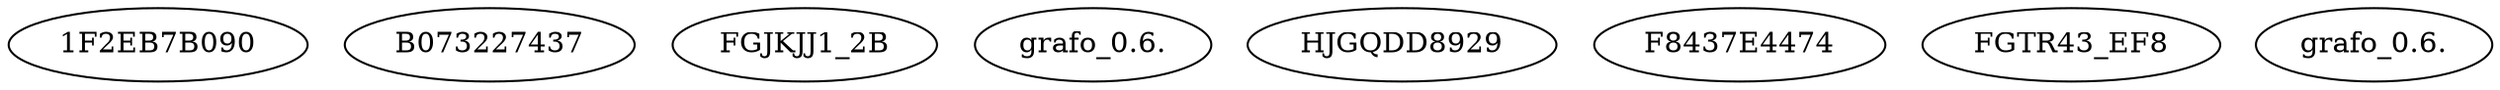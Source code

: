 strict graph  {
"./MALWR/familia_8/1F2EB7B090018D975E6D9B40868C94CA" [label="1F2EB7B090"];
"./MALWR/familia_8/B07322743778B5868475DBE66EEDAC4F" [label=B073227437];
"./MALWR/familia_8/FGJKJJ1_2BA0D0083976A5C1E3315413CDCFFCD2" [label=FGJKJJ1_2B];
"./MALWR/familia_8/grafo_0.6.png" [label="grafo_0.6."];
"./MALWR/familia_8/HJGQDD892986B2249B5214639ECC8AC0223" [label=HJGQDD8929];
"./MALWR/familia_8/F8437E44748D2C3FCF84019766F4E6DC" [label=F8437E4474];
"./MALWR/familia_8/FGTR43_EF8E0FB20E7228C7492CCDC59D87C690" [label=FGTR43_EF8];
"./MALWR/familia_8/grafo_0.6.dot" [label="grafo_0.6."];
}
